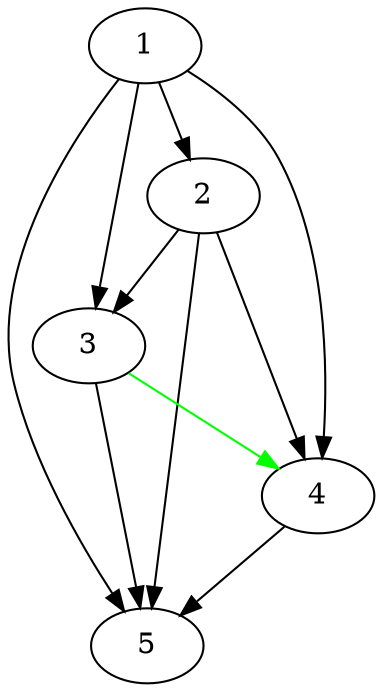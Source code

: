 digraph 1564843250784 {
	1 [label=1]
	2 [label=2]
	3 [label=3]
	4 [label=4]
	5 [label=5]
	1 -> 2 [color=black]
	1 -> 3 [color=black]
	1 -> 4 [color=black]
	1 -> 5 [color=black]
	2 -> 3 [color=black]
	2 -> 4 [color=black]
	2 -> 5 [color=black]
	3 -> 4 [color=green]
	3 -> 5 [color=black]
	4 -> 5 [color=black]
}
